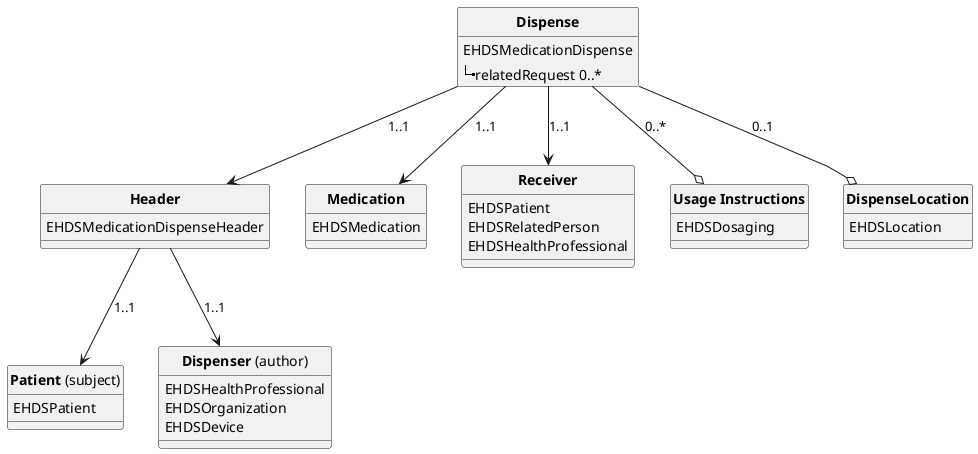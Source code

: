 @startuml
skinparam linetype polyline
hide circle
hide stereotype


class "**Dispense**" as eD{
  EHDSMedicationDispense
  |_relatedRequest 0..*  
}


eD --> Header: "1..1"
eD --> Medication: "1..1"
eD --> Receiver: "1..1"
eD --o Dosage: "0..*"
eD --o Location: "0..1"

class "**Header**" as Header{
EHDSMedicationDispenseHeader
}

Header --> Patient: "1..1"
Header --> Dispenser: "1..1"


class "**Dispenser** (author)" as Dispenser{
  EHDSHealthProfessional   
  EHDSOrganization
  EHDSDevice
}

class "**Patient** (subject)" as Patient{
  EHDSPatient   

}

class "**Receiver**" as Receiver{ 
  EHDSPatient
  EHDSRelatedPerson
  EHDSHealthProfessional
}

class "**DispenseLocation**" as Location{
  EHDSLocation   

}
class "**Usage Instructions**" as Dosage{
  EHDSDosaging   
 
}

class "**Medication**" as Medication{
  EHDSMedication
 
}
@enduml